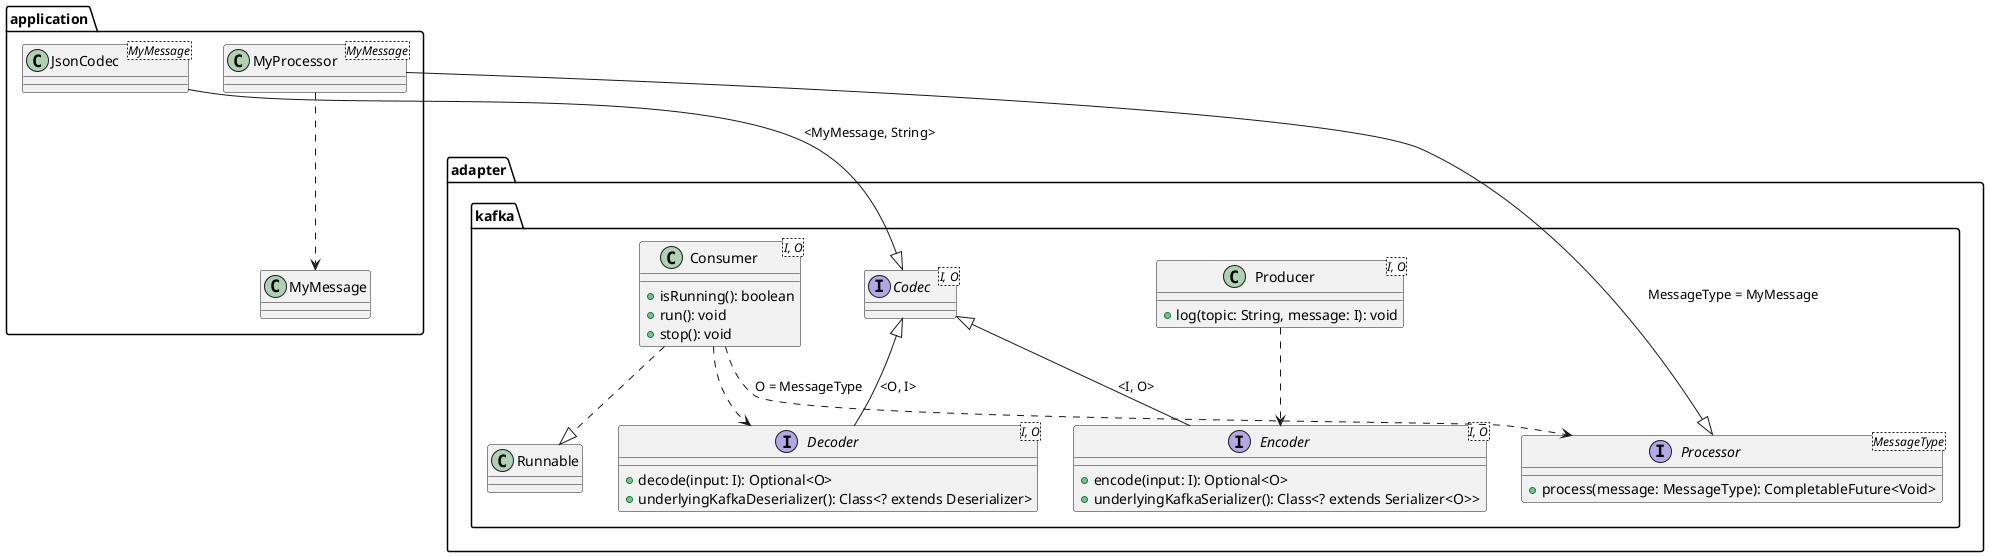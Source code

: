 @startuml

package adapter.kafka {

    interface Encoder<I, O> {
        +encode(input: I): Optional<O>
        +underlyingKafkaSerializer(): Class<? extends Serializer<O>>
    }

    interface Decoder<I, O> {
        +decode(input: I): Optional<O>
        +underlyingKafkaDeserializer(): Class<? extends Deserializer<I>>
    }

    interface Codec<I, O>

    Codec <|-- Encoder : <I, O>
    Codec <|-- Decoder : <O, I>

    class Producer<I, O> {
        +log(topic: String, message: I): void
    }

    Producer ..> Encoder

    class Consumer<I, O> {
        +isRunning(): boolean
        +run(): void
        +stop(): void
    }

    Consumer ..> Decoder
    Consumer ..|> Runnable

    interface Processor<MessageType> {
        +process(message: MessageType): CompletableFuture<Void>
    }

    Consumer ..> Processor : O = MessageType
}

package application {

    class MyMessage

    class JsonCodec<MyMessage>

    JsonCodec --|> Codec : <MyMessage, String>

    class MyProcessor<MyMessage>

    MyProcessor --|> Processor : MessageType = MyMessage
    MyProcessor ..> MyMessage
}

@enduml